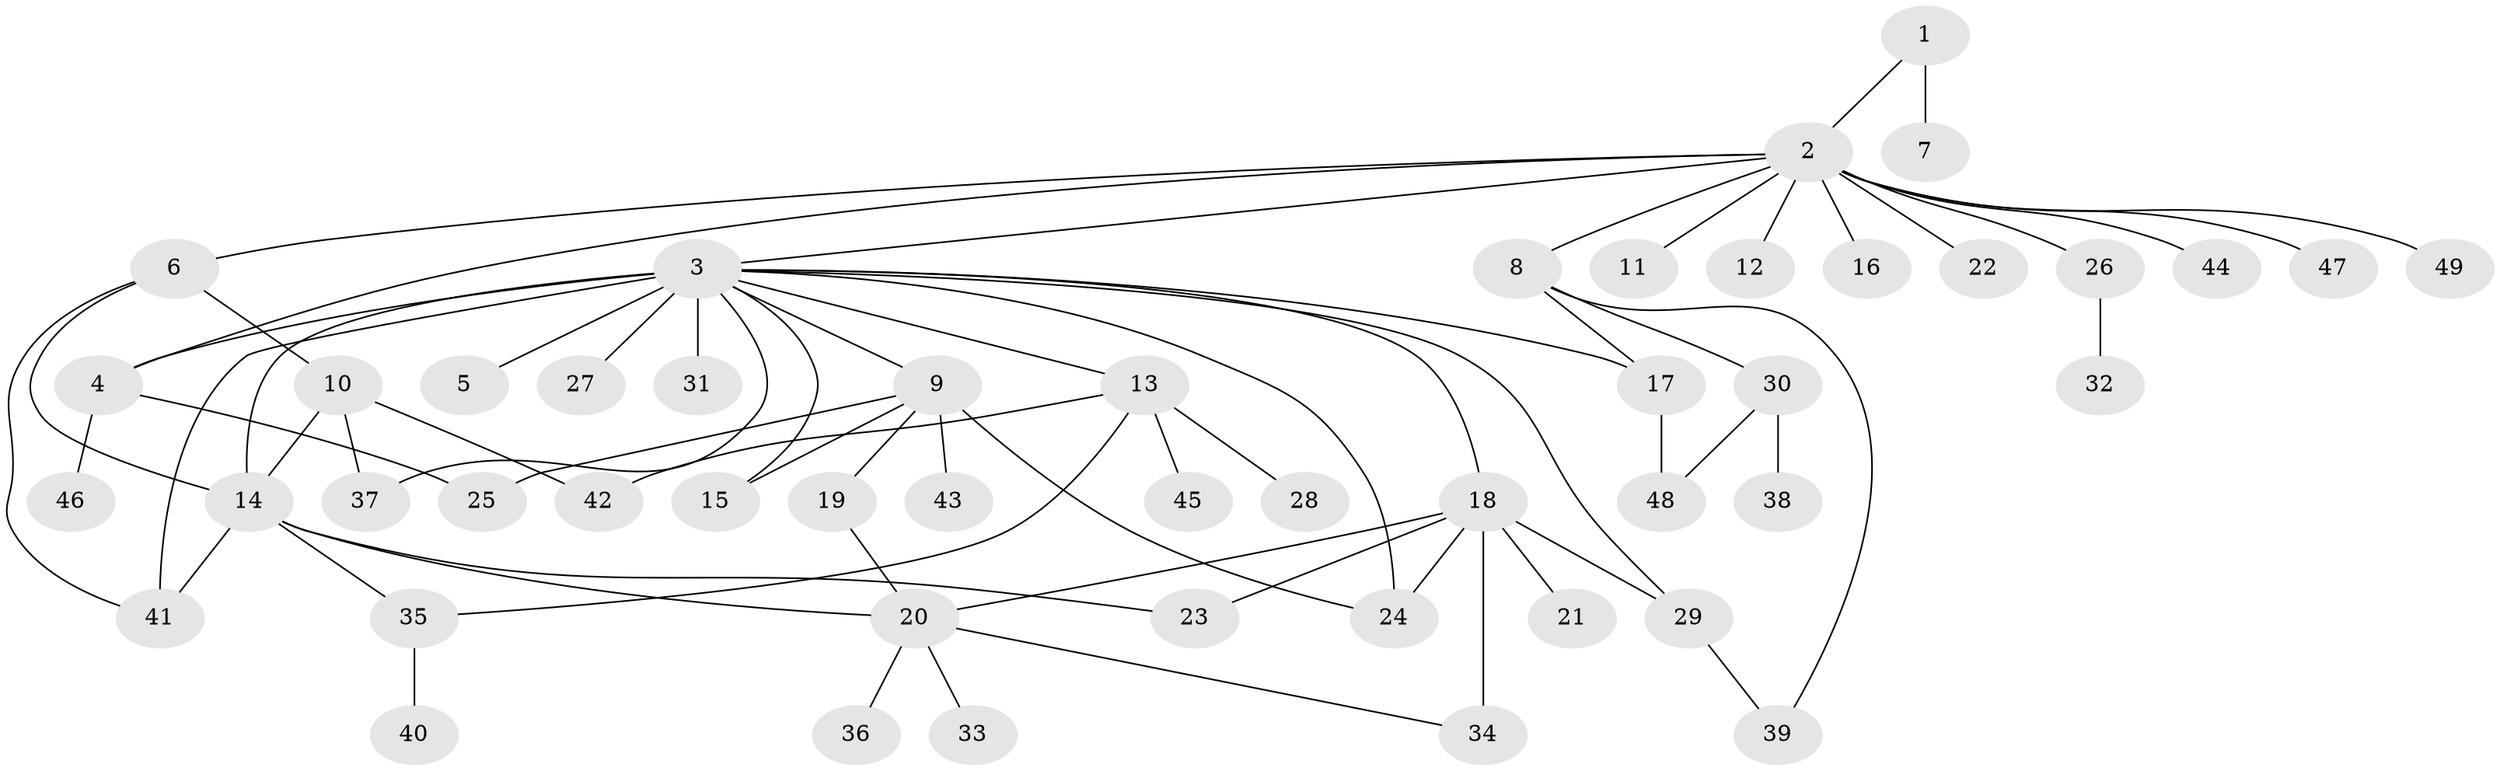 // original degree distribution, {2: 0.20618556701030927, 15: 0.010309278350515464, 20: 0.010309278350515464, 5: 0.020618556701030927, 6: 0.010309278350515464, 3: 0.10309278350515463, 8: 0.010309278350515464, 1: 0.5463917525773195, 7: 0.020618556701030927, 12: 0.020618556701030927, 4: 0.041237113402061855}
// Generated by graph-tools (version 1.1) at 2025/35/03/09/25 02:35:46]
// undirected, 49 vertices, 68 edges
graph export_dot {
graph [start="1"]
  node [color=gray90,style=filled];
  1;
  2;
  3;
  4;
  5;
  6;
  7;
  8;
  9;
  10;
  11;
  12;
  13;
  14;
  15;
  16;
  17;
  18;
  19;
  20;
  21;
  22;
  23;
  24;
  25;
  26;
  27;
  28;
  29;
  30;
  31;
  32;
  33;
  34;
  35;
  36;
  37;
  38;
  39;
  40;
  41;
  42;
  43;
  44;
  45;
  46;
  47;
  48;
  49;
  1 -- 2 [weight=1.0];
  1 -- 7 [weight=2.0];
  2 -- 3 [weight=1.0];
  2 -- 4 [weight=1.0];
  2 -- 6 [weight=1.0];
  2 -- 8 [weight=1.0];
  2 -- 11 [weight=1.0];
  2 -- 12 [weight=1.0];
  2 -- 16 [weight=1.0];
  2 -- 22 [weight=1.0];
  2 -- 26 [weight=1.0];
  2 -- 44 [weight=1.0];
  2 -- 47 [weight=1.0];
  2 -- 49 [weight=1.0];
  3 -- 4 [weight=1.0];
  3 -- 5 [weight=1.0];
  3 -- 9 [weight=1.0];
  3 -- 13 [weight=1.0];
  3 -- 14 [weight=1.0];
  3 -- 15 [weight=1.0];
  3 -- 17 [weight=1.0];
  3 -- 18 [weight=1.0];
  3 -- 24 [weight=1.0];
  3 -- 27 [weight=5.0];
  3 -- 29 [weight=1.0];
  3 -- 31 [weight=1.0];
  3 -- 37 [weight=1.0];
  3 -- 41 [weight=1.0];
  4 -- 25 [weight=1.0];
  4 -- 46 [weight=1.0];
  6 -- 10 [weight=1.0];
  6 -- 14 [weight=1.0];
  6 -- 41 [weight=1.0];
  8 -- 17 [weight=1.0];
  8 -- 30 [weight=1.0];
  8 -- 39 [weight=1.0];
  9 -- 15 [weight=1.0];
  9 -- 19 [weight=1.0];
  9 -- 24 [weight=1.0];
  9 -- 25 [weight=1.0];
  9 -- 43 [weight=1.0];
  10 -- 14 [weight=5.0];
  10 -- 37 [weight=1.0];
  10 -- 42 [weight=1.0];
  13 -- 28 [weight=2.0];
  13 -- 35 [weight=1.0];
  13 -- 42 [weight=1.0];
  13 -- 45 [weight=1.0];
  14 -- 20 [weight=1.0];
  14 -- 23 [weight=1.0];
  14 -- 35 [weight=1.0];
  14 -- 41 [weight=1.0];
  17 -- 48 [weight=1.0];
  18 -- 20 [weight=1.0];
  18 -- 21 [weight=1.0];
  18 -- 23 [weight=1.0];
  18 -- 24 [weight=1.0];
  18 -- 29 [weight=1.0];
  18 -- 34 [weight=5.0];
  19 -- 20 [weight=1.0];
  20 -- 33 [weight=1.0];
  20 -- 34 [weight=1.0];
  20 -- 36 [weight=1.0];
  26 -- 32 [weight=2.0];
  29 -- 39 [weight=1.0];
  30 -- 38 [weight=1.0];
  30 -- 48 [weight=1.0];
  35 -- 40 [weight=1.0];
}
